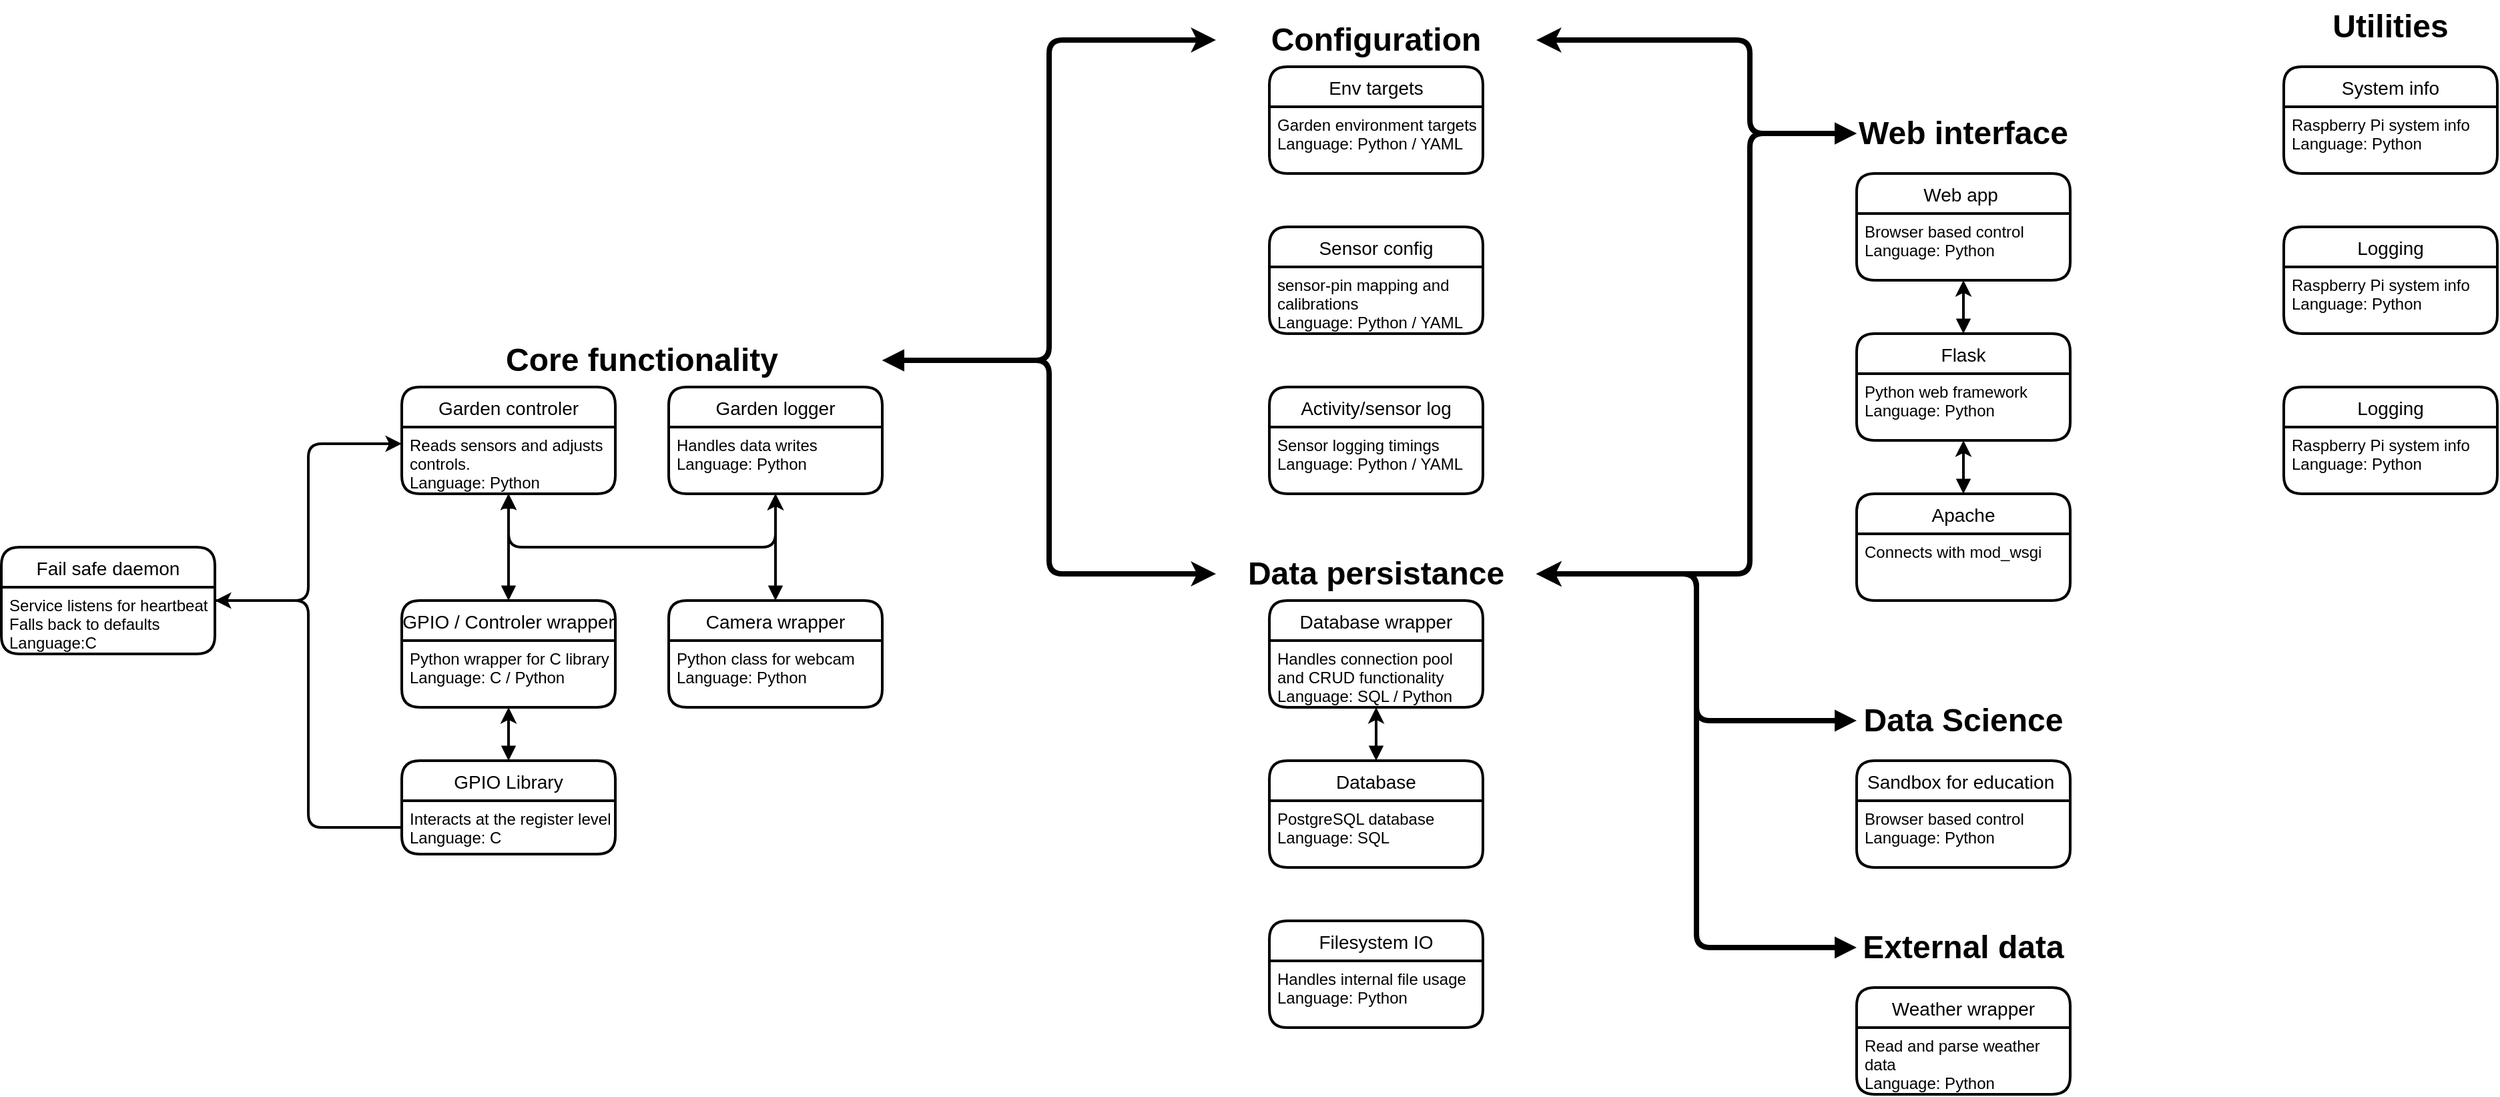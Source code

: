 <mxfile version="20.7.4" type="github">
  <diagram id="1yj9XbpwVt9bqxVnmvuj" name="Page-1">
    <mxGraphModel dx="4785" dy="3078" grid="1" gridSize="10" guides="1" tooltips="1" connect="1" arrows="1" fold="1" page="0" pageScale="1" pageWidth="850" pageHeight="1100" math="0" shadow="0">
      <root>
        <mxCell id="0" />
        <mxCell id="1" parent="0" />
        <mxCell id="28" style="edgeStyle=orthogonalEdgeStyle;html=1;entryX=0.5;entryY=1;entryDx=0;entryDy=0;startArrow=block;startFill=1;strokeWidth=2;" parent="1" source="2" target="5" edge="1">
          <mxGeometry relative="1" as="geometry" />
        </mxCell>
        <mxCell id="2" value="GPIO Library" style="swimlane;childLayout=stackLayout;horizontal=1;startSize=30;horizontalStack=0;rounded=1;fontSize=14;fontStyle=0;strokeWidth=2;resizeParent=0;resizeLast=1;shadow=0;dashed=0;align=center;" parent="1" vertex="1">
          <mxGeometry x="-570" y="-400" width="160" height="70" as="geometry" />
        </mxCell>
        <mxCell id="3" value="Interacts at the register level&#xa;Language: C" style="align=left;strokeColor=none;fillColor=none;spacingLeft=4;fontSize=12;verticalAlign=top;resizable=0;rotatable=0;part=1;" parent="2" vertex="1">
          <mxGeometry y="30" width="160" height="40" as="geometry" />
        </mxCell>
        <mxCell id="30" style="edgeStyle=orthogonalEdgeStyle;html=1;entryX=0.5;entryY=1;entryDx=0;entryDy=0;startArrow=block;startFill=1;strokeWidth=2;" parent="1" source="4" target="24" edge="1">
          <mxGeometry relative="1" as="geometry" />
        </mxCell>
        <mxCell id="33" style="edgeStyle=orthogonalEdgeStyle;html=1;entryX=0.5;entryY=1;entryDx=0;entryDy=0;startArrow=block;startFill=1;strokeWidth=2;exitX=0.5;exitY=1;exitDx=0;exitDy=0;" parent="1" source="23" target="32" edge="1">
          <mxGeometry relative="1" as="geometry">
            <mxPoint x="-400" y="-540" as="sourcePoint" />
            <Array as="points">
              <mxPoint x="-490" y="-560" />
              <mxPoint x="-290" y="-560" />
            </Array>
          </mxGeometry>
        </mxCell>
        <mxCell id="4" value="GPIO / Controler wrapper" style="swimlane;childLayout=stackLayout;horizontal=1;startSize=30;horizontalStack=0;rounded=1;fontSize=14;fontStyle=0;strokeWidth=2;resizeParent=0;resizeLast=1;shadow=0;dashed=0;align=center;" parent="1" vertex="1">
          <mxGeometry x="-570" y="-520" width="160" height="80" as="geometry" />
        </mxCell>
        <mxCell id="5" value="Python wrapper for C library &#xa;Language: C / Python" style="align=left;strokeColor=none;fillColor=none;spacingLeft=4;fontSize=12;verticalAlign=top;resizable=0;rotatable=0;part=1;" parent="4" vertex="1">
          <mxGeometry y="30" width="160" height="50" as="geometry" />
        </mxCell>
        <mxCell id="17" style="edgeStyle=none;html=1;startArrow=block;startFill=1;strokeWidth=2;" parent="1" source="6" target="12" edge="1">
          <mxGeometry relative="1" as="geometry" />
        </mxCell>
        <mxCell id="6" value="Database" style="swimlane;childLayout=stackLayout;horizontal=1;startSize=30;horizontalStack=0;rounded=1;fontSize=14;fontStyle=0;strokeWidth=2;resizeParent=0;resizeLast=1;shadow=0;dashed=0;align=center;" parent="1" vertex="1">
          <mxGeometry x="80" y="-400" width="160" height="80" as="geometry" />
        </mxCell>
        <mxCell id="7" value="PostgreSQL database&#xa;Language: SQL" style="align=left;strokeColor=none;fillColor=none;spacingLeft=4;fontSize=12;verticalAlign=top;resizable=0;rotatable=0;part=1;" parent="6" vertex="1">
          <mxGeometry y="30" width="160" height="50" as="geometry" />
        </mxCell>
        <mxCell id="8" value="Database wrapper" style="swimlane;childLayout=stackLayout;horizontal=1;startSize=30;horizontalStack=0;rounded=1;fontSize=14;fontStyle=0;strokeWidth=2;resizeParent=0;resizeLast=1;shadow=0;dashed=0;align=center;" parent="1" vertex="1">
          <mxGeometry x="80" y="-520" width="160" height="80" as="geometry" />
        </mxCell>
        <mxCell id="12" value="Handles connection pool &#xa;and CRUD functionality&#xa;Language: SQL / Python" style="align=left;strokeColor=none;fillColor=none;spacingLeft=4;fontSize=12;verticalAlign=top;resizable=0;rotatable=0;part=1;" parent="8" vertex="1">
          <mxGeometry y="30" width="160" height="50" as="geometry" />
        </mxCell>
        <mxCell id="18" style="edgeStyle=none;html=1;entryX=0.5;entryY=1;entryDx=0;entryDy=0;startArrow=block;startFill=1;strokeWidth=2;" parent="1" source="13" target="16" edge="1">
          <mxGeometry relative="1" as="geometry" />
        </mxCell>
        <mxCell id="13" value="Apache" style="swimlane;childLayout=stackLayout;horizontal=1;startSize=30;horizontalStack=0;rounded=1;fontSize=14;fontStyle=0;strokeWidth=2;resizeParent=0;resizeLast=1;shadow=0;dashed=0;align=center;" parent="1" vertex="1">
          <mxGeometry x="520" y="-600" width="160" height="80" as="geometry" />
        </mxCell>
        <mxCell id="14" value="Connects with mod_wsgi" style="align=left;strokeColor=none;fillColor=none;spacingLeft=4;fontSize=12;verticalAlign=top;resizable=0;rotatable=0;part=1;" parent="13" vertex="1">
          <mxGeometry y="30" width="160" height="50" as="geometry" />
        </mxCell>
        <mxCell id="21" style="edgeStyle=none;html=1;entryX=0.5;entryY=1;entryDx=0;entryDy=0;startArrow=block;startFill=1;strokeWidth=2;" parent="1" source="15" target="20" edge="1">
          <mxGeometry relative="1" as="geometry" />
        </mxCell>
        <mxCell id="15" value="Flask" style="swimlane;childLayout=stackLayout;horizontal=1;startSize=30;horizontalStack=0;rounded=1;fontSize=14;fontStyle=0;strokeWidth=2;resizeParent=0;resizeLast=1;shadow=0;dashed=0;align=center;" parent="1" vertex="1">
          <mxGeometry x="520" y="-720" width="160" height="80" as="geometry" />
        </mxCell>
        <mxCell id="16" value="Python web framework&#xa;Language: Python" style="align=left;strokeColor=none;fillColor=none;spacingLeft=4;fontSize=12;verticalAlign=top;resizable=0;rotatable=0;part=1;" parent="15" vertex="1">
          <mxGeometry y="30" width="160" height="50" as="geometry" />
        </mxCell>
        <mxCell id="19" value="Web app " style="swimlane;childLayout=stackLayout;horizontal=1;startSize=30;horizontalStack=0;rounded=1;fontSize=14;fontStyle=0;strokeWidth=2;resizeParent=0;resizeLast=1;shadow=0;dashed=0;align=center;" parent="1" vertex="1">
          <mxGeometry x="520" y="-840" width="160" height="80" as="geometry" />
        </mxCell>
        <mxCell id="20" value="Browser based control&#xa;Language: Python" style="align=left;strokeColor=none;fillColor=none;spacingLeft=4;fontSize=12;verticalAlign=top;resizable=0;rotatable=0;part=1;" parent="19" vertex="1">
          <mxGeometry y="30" width="160" height="50" as="geometry" />
        </mxCell>
        <mxCell id="23" value="Garden controler" style="swimlane;childLayout=stackLayout;horizontal=1;startSize=30;horizontalStack=0;rounded=1;fontSize=14;fontStyle=0;strokeWidth=2;resizeParent=0;resizeLast=1;shadow=0;dashed=0;align=center;" parent="1" vertex="1">
          <mxGeometry x="-570" y="-680" width="160" height="80" as="geometry" />
        </mxCell>
        <mxCell id="24" value="Reads sensors and adjusts&#xa;controls. &#xa;Language: Python" style="align=left;strokeColor=none;fillColor=none;spacingLeft=4;fontSize=12;verticalAlign=top;resizable=0;rotatable=0;part=1;" parent="23" vertex="1">
          <mxGeometry y="30" width="160" height="50" as="geometry" />
        </mxCell>
        <mxCell id="31" value="Garden logger" style="swimlane;childLayout=stackLayout;horizontal=1;startSize=30;horizontalStack=0;rounded=1;fontSize=14;fontStyle=0;strokeWidth=2;resizeParent=0;resizeLast=1;shadow=0;dashed=0;align=center;" parent="1" vertex="1">
          <mxGeometry x="-370" y="-680" width="160" height="80" as="geometry" />
        </mxCell>
        <mxCell id="32" value="Handles data writes &#xa;Language: Python" style="align=left;strokeColor=none;fillColor=none;spacingLeft=4;fontSize=12;verticalAlign=top;resizable=0;rotatable=0;part=1;" parent="31" vertex="1">
          <mxGeometry y="30" width="160" height="50" as="geometry" />
        </mxCell>
        <mxCell id="38" style="edgeStyle=orthogonalEdgeStyle;html=1;entryX=0.5;entryY=1;entryDx=0;entryDy=0;startArrow=block;startFill=1;strokeWidth=2;" parent="1" source="35" target="32" edge="1">
          <mxGeometry relative="1" as="geometry" />
        </mxCell>
        <mxCell id="35" value="Camera wrapper" style="swimlane;childLayout=stackLayout;horizontal=1;startSize=30;horizontalStack=0;rounded=1;fontSize=14;fontStyle=0;strokeWidth=2;resizeParent=0;resizeLast=1;shadow=0;dashed=0;align=center;" parent="1" vertex="1">
          <mxGeometry x="-370" y="-520" width="160" height="80" as="geometry" />
        </mxCell>
        <mxCell id="36" value="Python class for webcam&#xa;Language: Python" style="align=left;strokeColor=none;fillColor=none;spacingLeft=4;fontSize=12;verticalAlign=top;resizable=0;rotatable=0;part=1;" parent="35" vertex="1">
          <mxGeometry y="30" width="160" height="50" as="geometry" />
        </mxCell>
        <mxCell id="39" value="Filesystem IO" style="swimlane;childLayout=stackLayout;horizontal=1;startSize=30;horizontalStack=0;rounded=1;fontSize=14;fontStyle=0;strokeWidth=2;resizeParent=0;resizeLast=1;shadow=0;dashed=0;align=center;" parent="1" vertex="1">
          <mxGeometry x="80" y="-280" width="160" height="80" as="geometry" />
        </mxCell>
        <mxCell id="40" value="Handles internal file usage&#xa;Language: Python" style="align=left;strokeColor=none;fillColor=none;spacingLeft=4;fontSize=12;verticalAlign=top;resizable=0;rotatable=0;part=1;" parent="39" vertex="1">
          <mxGeometry y="30" width="160" height="50" as="geometry" />
        </mxCell>
        <mxCell id="42" value="&lt;b&gt;&lt;font style=&quot;font-size: 24px&quot;&gt;Data persistance&lt;/font&gt;&lt;/b&gt;" style="text;html=1;strokeColor=none;fillColor=none;align=center;verticalAlign=middle;whiteSpace=wrap;rounded=0;" parent="1" vertex="1">
          <mxGeometry x="40" y="-560" width="240" height="40" as="geometry" />
        </mxCell>
        <mxCell id="58" style="edgeStyle=orthogonalEdgeStyle;html=1;fontSize=24;startArrow=block;startFill=1;strokeWidth=4;entryX=0;entryY=0.5;entryDx=0;entryDy=0;" parent="1" source="43" target="48" edge="1">
          <mxGeometry relative="1" as="geometry">
            <mxPoint x="-180" y="-910" as="targetPoint" />
          </mxGeometry>
        </mxCell>
        <mxCell id="59" style="edgeStyle=orthogonalEdgeStyle;html=1;entryX=0;entryY=0.5;entryDx=0;entryDy=0;fontSize=24;startArrow=block;startFill=1;strokeWidth=4;" parent="1" source="43" target="42" edge="1">
          <mxGeometry relative="1" as="geometry" />
        </mxCell>
        <mxCell id="43" value="&lt;b&gt;&lt;font style=&quot;font-size: 24px&quot;&gt;Core functionality&lt;/font&gt;&lt;/b&gt;" style="text;html=1;strokeColor=none;fillColor=none;align=center;verticalAlign=middle;whiteSpace=wrap;rounded=0;" parent="1" vertex="1">
          <mxGeometry x="-570" y="-720" width="360" height="40" as="geometry" />
        </mxCell>
        <mxCell id="60" style="edgeStyle=orthogonalEdgeStyle;html=1;entryX=1;entryY=0.5;entryDx=0;entryDy=0;fontSize=24;startArrow=block;startFill=1;strokeWidth=4;" parent="1" source="44" target="48" edge="1">
          <mxGeometry relative="1" as="geometry">
            <Array as="points">
              <mxPoint x="440" y="-870" />
              <mxPoint x="440" y="-940" />
            </Array>
          </mxGeometry>
        </mxCell>
        <mxCell id="61" style="edgeStyle=orthogonalEdgeStyle;html=1;entryX=1;entryY=0.5;entryDx=0;entryDy=0;fontSize=24;startArrow=block;startFill=1;strokeWidth=4;" parent="1" source="44" target="42" edge="1">
          <mxGeometry relative="1" as="geometry">
            <Array as="points">
              <mxPoint x="440" y="-870" />
              <mxPoint x="440" y="-540" />
            </Array>
          </mxGeometry>
        </mxCell>
        <mxCell id="44" value="&lt;b&gt;&lt;font style=&quot;font-size: 24px&quot;&gt;Web interface&lt;/font&gt;&lt;/b&gt;" style="text;html=1;strokeColor=none;fillColor=none;align=center;verticalAlign=middle;whiteSpace=wrap;rounded=0;" parent="1" vertex="1">
          <mxGeometry x="520" y="-890" width="160" height="40" as="geometry" />
        </mxCell>
        <mxCell id="48" value="&lt;b&gt;&lt;font style=&quot;font-size: 24px&quot;&gt;Configuration&lt;/font&gt;&lt;/b&gt;" style="text;html=1;strokeColor=none;fillColor=none;align=center;verticalAlign=middle;whiteSpace=wrap;rounded=0;" parent="1" vertex="1">
          <mxGeometry x="40" y="-960" width="240" height="40" as="geometry" />
        </mxCell>
        <mxCell id="49" value="Sensor config" style="swimlane;childLayout=stackLayout;horizontal=1;startSize=30;horizontalStack=0;rounded=1;fontSize=14;fontStyle=0;strokeWidth=2;resizeParent=0;resizeLast=1;shadow=0;dashed=0;align=center;" parent="1" vertex="1">
          <mxGeometry x="80" y="-800" width="160" height="80" as="geometry" />
        </mxCell>
        <mxCell id="50" value="sensor-pin mapping and &#xa;calibrations&#xa;Language: Python / YAML" style="align=left;strokeColor=none;fillColor=none;spacingLeft=4;fontSize=12;verticalAlign=top;resizable=0;rotatable=0;part=1;" parent="49" vertex="1">
          <mxGeometry y="30" width="160" height="50" as="geometry" />
        </mxCell>
        <mxCell id="51" value="Env targets" style="swimlane;childLayout=stackLayout;horizontal=1;startSize=30;horizontalStack=0;rounded=1;fontSize=14;fontStyle=0;strokeWidth=2;resizeParent=0;resizeLast=1;shadow=0;dashed=0;align=center;" parent="1" vertex="1">
          <mxGeometry x="80" y="-920" width="160" height="80" as="geometry" />
        </mxCell>
        <mxCell id="52" value="Garden environment targets&#xa;Language: Python / YAML" style="align=left;strokeColor=none;fillColor=none;spacingLeft=4;fontSize=12;verticalAlign=top;resizable=0;rotatable=0;part=1;" parent="51" vertex="1">
          <mxGeometry y="30" width="160" height="50" as="geometry" />
        </mxCell>
        <mxCell id="53" value="Activity/sensor log" style="swimlane;childLayout=stackLayout;horizontal=1;startSize=30;horizontalStack=0;rounded=1;fontSize=14;fontStyle=0;strokeWidth=2;resizeParent=0;resizeLast=1;shadow=0;dashed=0;align=center;" parent="1" vertex="1">
          <mxGeometry x="80" y="-680" width="160" height="80" as="geometry" />
        </mxCell>
        <mxCell id="54" value="Sensor logging timings&#xa;Language: Python / YAML" style="align=left;strokeColor=none;fillColor=none;spacingLeft=4;fontSize=12;verticalAlign=top;resizable=0;rotatable=0;part=1;" parent="53" vertex="1">
          <mxGeometry y="30" width="160" height="50" as="geometry" />
        </mxCell>
        <mxCell id="62" value="Sandbox for education " style="swimlane;childLayout=stackLayout;horizontal=1;startSize=30;horizontalStack=0;rounded=1;fontSize=14;fontStyle=0;strokeWidth=2;resizeParent=0;resizeLast=1;shadow=0;dashed=0;align=center;" parent="1" vertex="1">
          <mxGeometry x="520" y="-400" width="160" height="80" as="geometry" />
        </mxCell>
        <mxCell id="63" value="Browser based control&#xa;Language: Python" style="align=left;strokeColor=none;fillColor=none;spacingLeft=4;fontSize=12;verticalAlign=top;resizable=0;rotatable=0;part=1;" parent="62" vertex="1">
          <mxGeometry y="30" width="160" height="50" as="geometry" />
        </mxCell>
        <mxCell id="65" style="edgeStyle=orthogonalEdgeStyle;html=1;entryX=1;entryY=0.5;entryDx=0;entryDy=0;fontSize=24;startArrow=block;startFill=1;strokeWidth=4;" parent="1" source="64" target="42" edge="1">
          <mxGeometry relative="1" as="geometry" />
        </mxCell>
        <mxCell id="64" value="&lt;b&gt;&lt;font style=&quot;font-size: 24px&quot;&gt;Data Science&lt;/font&gt;&lt;/b&gt;" style="text;html=1;strokeColor=none;fillColor=none;align=center;verticalAlign=middle;whiteSpace=wrap;rounded=0;" parent="1" vertex="1">
          <mxGeometry x="520" y="-450" width="160" height="40" as="geometry" />
        </mxCell>
        <mxCell id="67" value="Weather wrapper" style="swimlane;childLayout=stackLayout;horizontal=1;startSize=30;horizontalStack=0;rounded=1;fontSize=14;fontStyle=0;strokeWidth=2;resizeParent=0;resizeLast=1;shadow=0;dashed=0;align=center;" parent="1" vertex="1">
          <mxGeometry x="520" y="-230" width="160" height="80" as="geometry" />
        </mxCell>
        <mxCell id="68" value="Read and parse weather &#xa;data&#xa;Language: Python" style="align=left;strokeColor=none;fillColor=none;spacingLeft=4;fontSize=12;verticalAlign=top;resizable=0;rotatable=0;part=1;" parent="67" vertex="1">
          <mxGeometry y="30" width="160" height="50" as="geometry" />
        </mxCell>
        <mxCell id="70" style="edgeStyle=orthogonalEdgeStyle;html=1;entryX=1;entryY=0.5;entryDx=0;entryDy=0;fontSize=24;startArrow=block;startFill=1;strokeWidth=4;" parent="1" source="69" target="42" edge="1">
          <mxGeometry relative="1" as="geometry" />
        </mxCell>
        <mxCell id="69" value="&lt;b&gt;&lt;font style=&quot;font-size: 24px&quot;&gt;External data&lt;/font&gt;&lt;/b&gt;" style="text;html=1;strokeColor=none;fillColor=none;align=center;verticalAlign=middle;whiteSpace=wrap;rounded=0;" parent="1" vertex="1">
          <mxGeometry x="520" y="-280" width="160" height="40" as="geometry" />
        </mxCell>
        <mxCell id="72" value="System info" style="swimlane;childLayout=stackLayout;horizontal=1;startSize=30;horizontalStack=0;rounded=1;fontSize=14;fontStyle=0;strokeWidth=2;resizeParent=0;resizeLast=1;shadow=0;dashed=0;align=center;" parent="1" vertex="1">
          <mxGeometry x="840" y="-920" width="160" height="80" as="geometry" />
        </mxCell>
        <mxCell id="73" value="Raspberry Pi system info&#xa;Language: Python" style="align=left;strokeColor=none;fillColor=none;spacingLeft=4;fontSize=12;verticalAlign=top;resizable=0;rotatable=0;part=1;" parent="72" vertex="1">
          <mxGeometry y="30" width="160" height="50" as="geometry" />
        </mxCell>
        <mxCell id="74" value="&lt;b&gt;&lt;font style=&quot;font-size: 24px&quot;&gt;Utilities&lt;/font&gt;&lt;/b&gt;" style="text;html=1;strokeColor=none;fillColor=none;align=center;verticalAlign=middle;whiteSpace=wrap;rounded=0;" parent="1" vertex="1">
          <mxGeometry x="840" y="-970" width="160" height="40" as="geometry" />
        </mxCell>
        <mxCell id="75" value="Logging" style="swimlane;childLayout=stackLayout;horizontal=1;startSize=30;horizontalStack=0;rounded=1;fontSize=14;fontStyle=0;strokeWidth=2;resizeParent=0;resizeLast=1;shadow=0;dashed=0;align=center;" parent="1" vertex="1">
          <mxGeometry x="840" y="-800" width="160" height="80" as="geometry" />
        </mxCell>
        <mxCell id="76" value="Raspberry Pi system info&#xa;Language: Python" style="align=left;strokeColor=none;fillColor=none;spacingLeft=4;fontSize=12;verticalAlign=top;resizable=0;rotatable=0;part=1;" parent="75" vertex="1">
          <mxGeometry y="30" width="160" height="50" as="geometry" />
        </mxCell>
        <mxCell id="77" value="Logging" style="swimlane;childLayout=stackLayout;horizontal=1;startSize=30;horizontalStack=0;rounded=1;fontSize=14;fontStyle=0;strokeWidth=2;resizeParent=0;resizeLast=1;shadow=0;dashed=0;align=center;" parent="1" vertex="1">
          <mxGeometry x="840" y="-680" width="160" height="80" as="geometry" />
        </mxCell>
        <mxCell id="78" value="Raspberry Pi system info&#xa;Language: Python" style="align=left;strokeColor=none;fillColor=none;spacingLeft=4;fontSize=12;verticalAlign=top;resizable=0;rotatable=0;part=1;" parent="77" vertex="1">
          <mxGeometry y="30" width="160" height="50" as="geometry" />
        </mxCell>
        <mxCell id="w2a5jxP_goxVgGxrwhBe-81" style="edgeStyle=orthogonalEdgeStyle;rounded=1;orthogonalLoop=1;jettySize=auto;html=1;entryX=0;entryY=0.25;entryDx=0;entryDy=0;strokeWidth=2;sourcePerimeterSpacing=0;startArrow=none;startFill=0;" edge="1" parent="1" source="w2a5jxP_goxVgGxrwhBe-79" target="24">
          <mxGeometry relative="1" as="geometry" />
        </mxCell>
        <mxCell id="w2a5jxP_goxVgGxrwhBe-79" value="Fail safe daemon" style="swimlane;childLayout=stackLayout;horizontal=1;startSize=30;horizontalStack=0;rounded=1;fontSize=14;fontStyle=0;strokeWidth=2;resizeParent=0;resizeLast=1;shadow=0;dashed=0;align=center;" vertex="1" parent="1">
          <mxGeometry x="-870" y="-560" width="160" height="80" as="geometry" />
        </mxCell>
        <mxCell id="w2a5jxP_goxVgGxrwhBe-80" value="Service listens for heartbeat &#xa;Falls back to defaults&#xa;Language:C" style="align=left;strokeColor=none;fillColor=none;spacingLeft=4;fontSize=12;verticalAlign=top;resizable=0;rotatable=0;part=1;" vertex="1" parent="w2a5jxP_goxVgGxrwhBe-79">
          <mxGeometry y="30" width="160" height="50" as="geometry" />
        </mxCell>
        <mxCell id="w2a5jxP_goxVgGxrwhBe-82" style="edgeStyle=orthogonalEdgeStyle;rounded=1;orthogonalLoop=1;jettySize=auto;html=1;entryX=1;entryY=0.5;entryDx=0;entryDy=0;strokeWidth=2;startArrow=none;startFill=0;sourcePerimeterSpacing=0;" edge="1" parent="1" source="3" target="w2a5jxP_goxVgGxrwhBe-79">
          <mxGeometry relative="1" as="geometry" />
        </mxCell>
      </root>
    </mxGraphModel>
  </diagram>
</mxfile>
